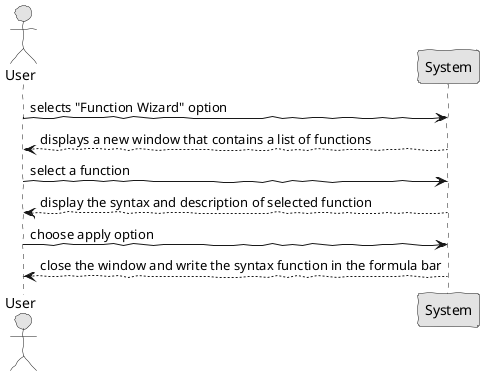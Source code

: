@startuml ssd_insert_function_basic_wizard.png
skinparam handwritten true
skinparam monochrome true
skinparam packageStyle rect
skinparam defaultFontName FG Virgil
skinparam shadowing false

actor User 
participant "System" as S
User -> S : selects "Function Wizard" option
S --> User : displays a new window that contains a list of functions 
User -> S : select a function
S --> User : display the syntax and description of selected function
User -> S : choose apply option
S --> User : close the window and write the syntax function in the formula bar

@enduml
